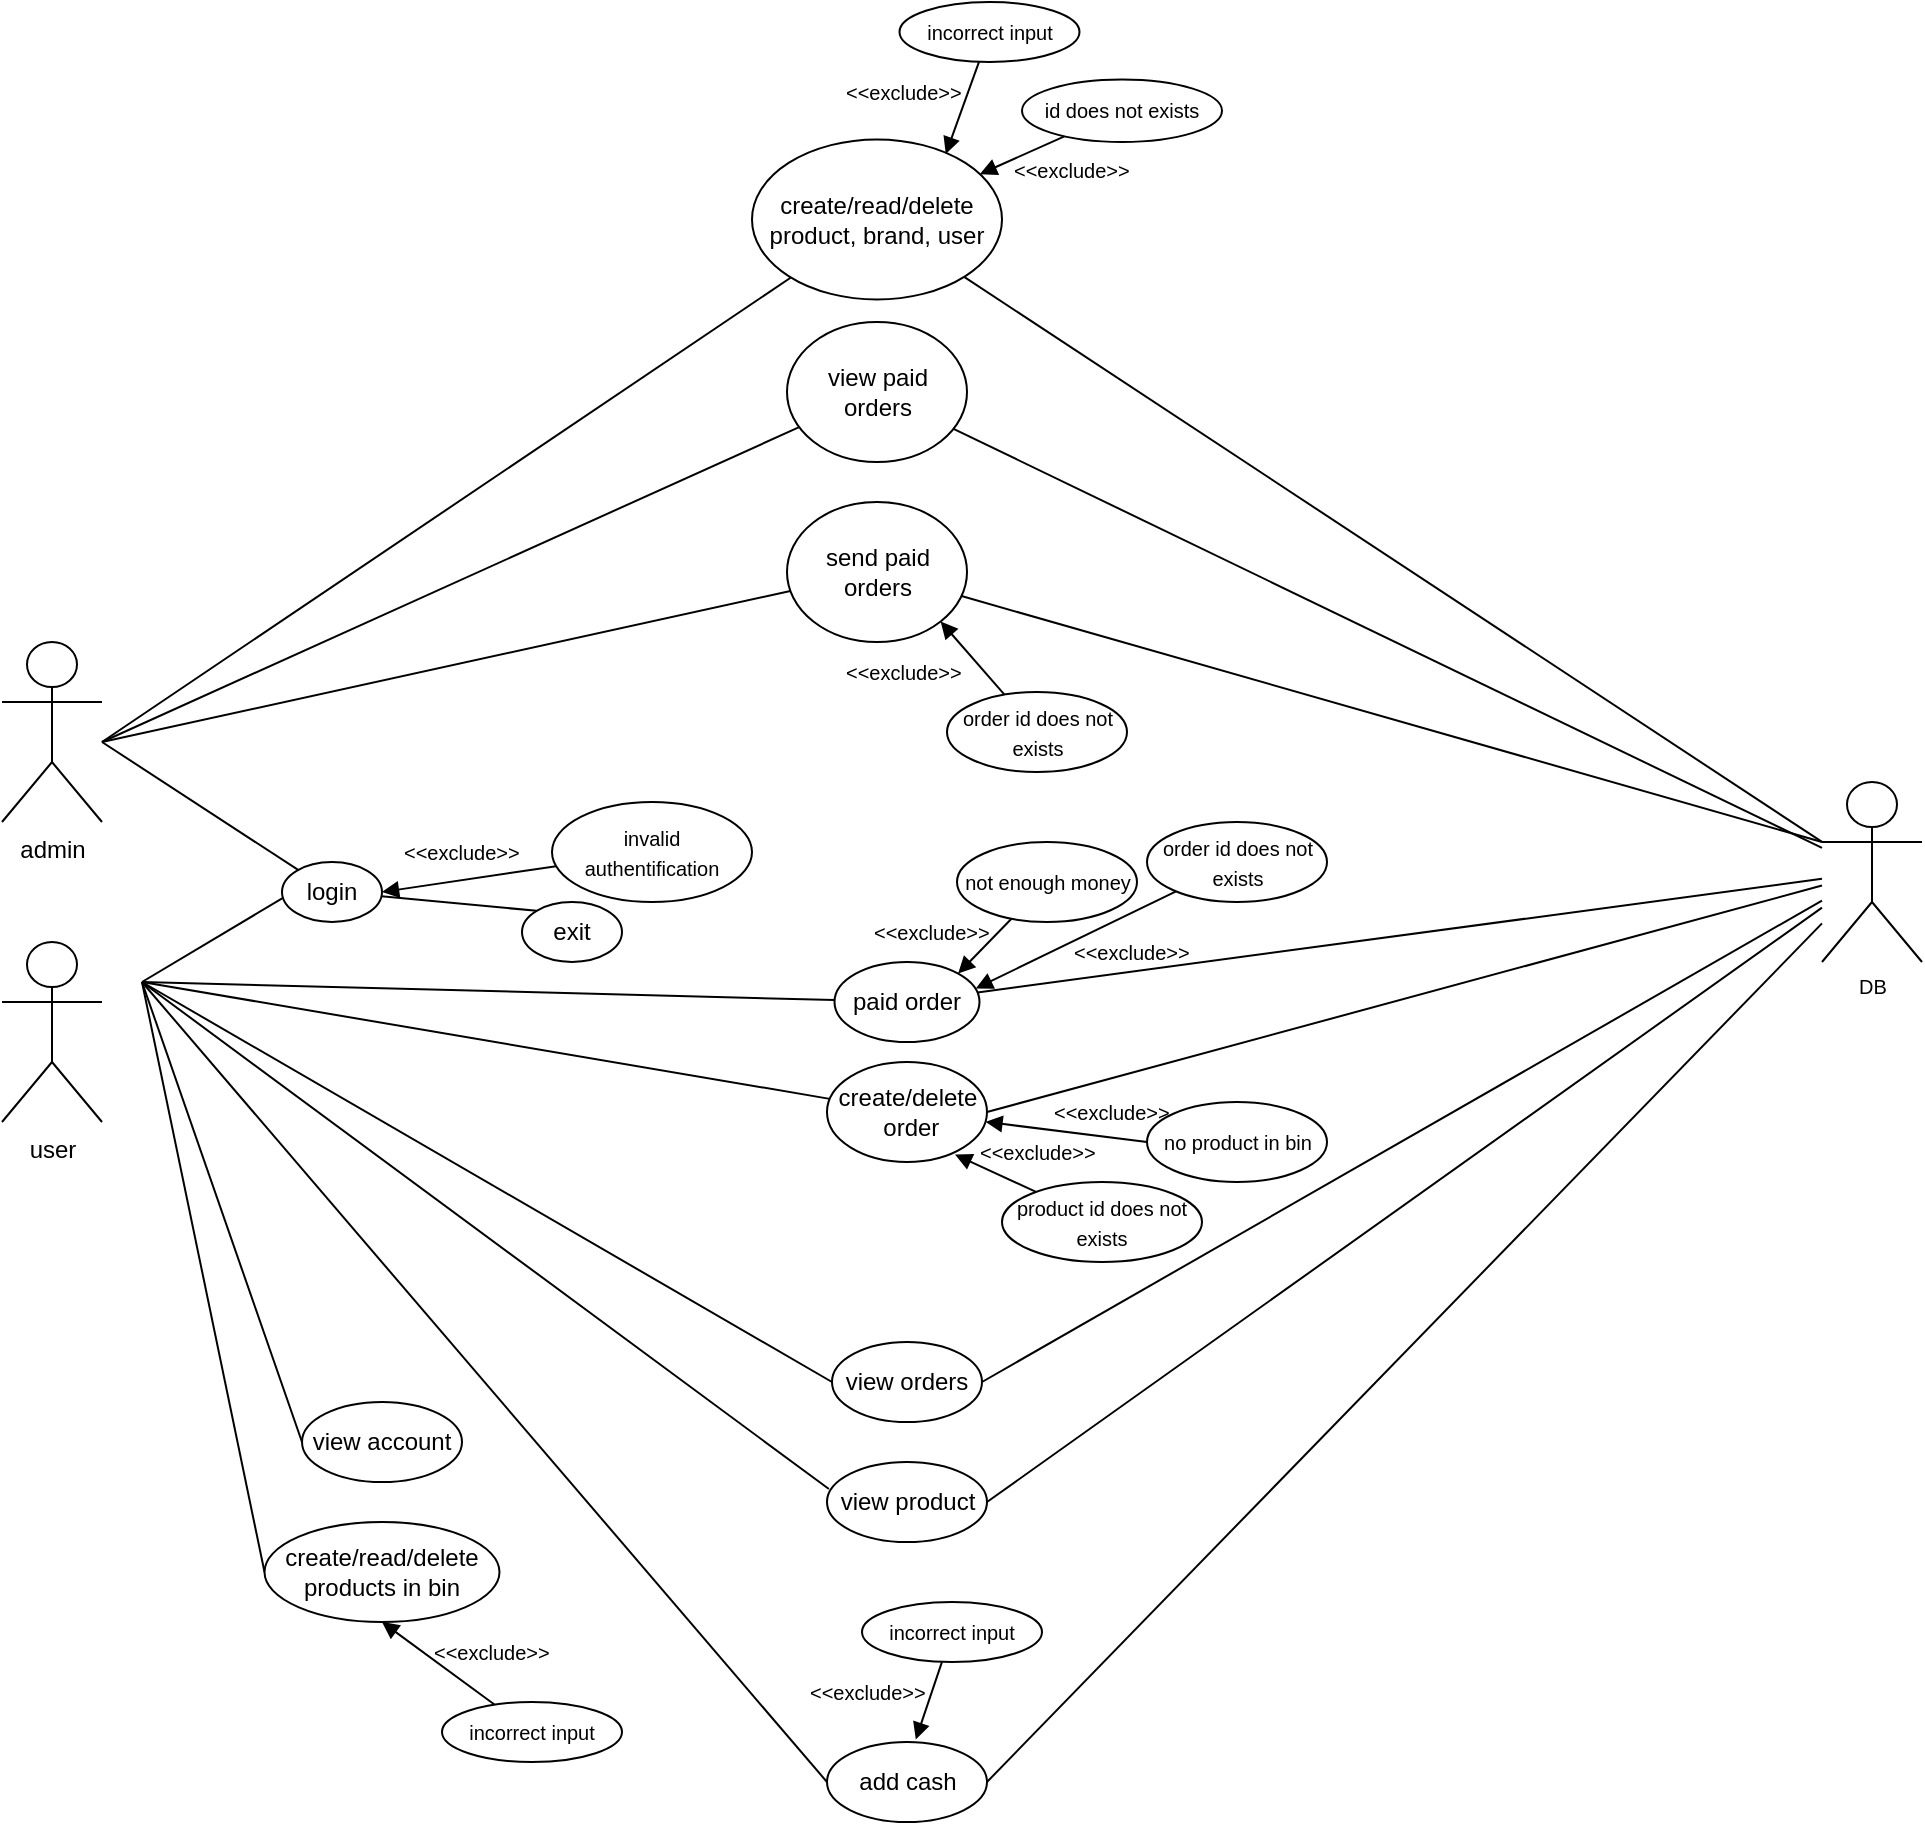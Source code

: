 <mxfile version="20.8.13" type="device"><diagram name="Page-1" id="c4acf3e9-155e-7222-9cf6-157b1a14988f"><mxGraphModel dx="1016" dy="619" grid="1" gridSize="10" guides="1" tooltips="1" connect="1" arrows="1" fold="1" page="1" pageScale="1" pageWidth="850" pageHeight="1100" background="none" math="0" shadow="0"><root><mxCell id="0"/><mxCell id="1" parent="0"/><mxCell id="fO4H59emsP2Qe9n8Pw5N-2" value="admin" style="shape=umlActor;verticalLabelPosition=bottom;verticalAlign=top;html=1;outlineConnect=0;" vertex="1" parent="1"><mxGeometry x="90" y="1300" width="50" height="90" as="geometry"/></mxCell><mxCell id="fO4H59emsP2Qe9n8Pw5N-6" value="user" style="shape=umlActor;verticalLabelPosition=bottom;verticalAlign=top;html=1;outlineConnect=0;" vertex="1" parent="1"><mxGeometry x="90" y="1450" width="50" height="90" as="geometry"/></mxCell><mxCell id="fO4H59emsP2Qe9n8Pw5N-7" value="login" style="ellipse;whiteSpace=wrap;html=1;" vertex="1" parent="1"><mxGeometry x="230" y="1410" width="50" height="30" as="geometry"/></mxCell><mxCell id="fO4H59emsP2Qe9n8Pw5N-8" value="" style="endArrow=none;html=1;rounded=0;" edge="1" parent="1" target="fO4H59emsP2Qe9n8Pw5N-7"><mxGeometry width="50" height="50" relative="1" as="geometry"><mxPoint x="140" y="1350" as="sourcePoint"/><mxPoint x="70" y="1330" as="targetPoint"/></mxGeometry></mxCell><mxCell id="fO4H59emsP2Qe9n8Pw5N-9" value="" style="endArrow=none;html=1;rounded=0;entryX=0.014;entryY=0.594;entryDx=0;entryDy=0;entryPerimeter=0;" edge="1" parent="1" target="fO4H59emsP2Qe9n8Pw5N-7"><mxGeometry width="50" height="50" relative="1" as="geometry"><mxPoint x="160" y="1470" as="sourcePoint"/><mxPoint x="70" y="1330" as="targetPoint"/></mxGeometry></mxCell><mxCell id="fO4H59emsP2Qe9n8Pw5N-95" style="edgeStyle=none;rounded=0;orthogonalLoop=1;jettySize=auto;html=1;strokeColor=default;fontSize=10;endArrow=none;endFill=0;" edge="1" parent="1" source="fO4H59emsP2Qe9n8Pw5N-11" target="fO4H59emsP2Qe9n8Pw5N-39"><mxGeometry relative="1" as="geometry"><mxPoint x="1020" y="1390" as="targetPoint"/></mxGeometry></mxCell><mxCell id="fO4H59emsP2Qe9n8Pw5N-98" style="edgeStyle=none;rounded=0;orthogonalLoop=1;jettySize=auto;html=1;strokeColor=default;fontSize=10;endArrow=none;endFill=0;" edge="1" parent="1" source="fO4H59emsP2Qe9n8Pw5N-11"><mxGeometry relative="1" as="geometry"><mxPoint x="140" y="1350" as="targetPoint"/></mxGeometry></mxCell><mxCell id="fO4H59emsP2Qe9n8Pw5N-11" value="view paid &lt;br&gt;orders" style="ellipse;whiteSpace=wrap;html=1;" vertex="1" parent="1"><mxGeometry x="482.5" y="1140" width="90" height="70" as="geometry"/></mxCell><mxCell id="fO4H59emsP2Qe9n8Pw5N-94" style="rounded=0;orthogonalLoop=1;jettySize=auto;html=1;entryX=0;entryY=0.333;entryDx=0;entryDy=0;entryPerimeter=0;strokeColor=default;fontSize=10;endArrow=none;endFill=0;" edge="1" parent="1" source="fO4H59emsP2Qe9n8Pw5N-12" target="fO4H59emsP2Qe9n8Pw5N-39"><mxGeometry relative="1" as="geometry"/></mxCell><mxCell id="fO4H59emsP2Qe9n8Pw5N-97" style="edgeStyle=none;rounded=0;orthogonalLoop=1;jettySize=auto;html=1;strokeColor=default;fontSize=10;endArrow=none;endFill=0;" edge="1" parent="1" source="fO4H59emsP2Qe9n8Pw5N-12"><mxGeometry relative="1" as="geometry"><mxPoint x="140" y="1350" as="targetPoint"/></mxGeometry></mxCell><mxCell id="fO4H59emsP2Qe9n8Pw5N-12" value="create/read/delete product, brand, user" style="ellipse;whiteSpace=wrap;html=1;" vertex="1" parent="1"><mxGeometry x="465" y="1048.76" width="125" height="80" as="geometry"/></mxCell><mxCell id="fO4H59emsP2Qe9n8Pw5N-106" style="edgeStyle=none;rounded=0;orthogonalLoop=1;jettySize=auto;html=1;strokeColor=default;fontSize=10;endArrow=none;endFill=0;exitX=0;exitY=0.5;exitDx=0;exitDy=0;" edge="1" parent="1" source="fO4H59emsP2Qe9n8Pw5N-13"><mxGeometry relative="1" as="geometry"><mxPoint x="160" y="1470" as="targetPoint"/></mxGeometry></mxCell><mxCell id="fO4H59emsP2Qe9n8Pw5N-13" value="create/read/delete&lt;br&gt;products in bin" style="ellipse;whiteSpace=wrap;html=1;" vertex="1" parent="1"><mxGeometry x="221.25" y="1740" width="117.5" height="50" as="geometry"/></mxCell><mxCell id="fO4H59emsP2Qe9n8Pw5N-109" style="edgeStyle=none;rounded=0;orthogonalLoop=1;jettySize=auto;html=1;exitX=1;exitY=0.5;exitDx=0;exitDy=0;strokeColor=default;fontSize=10;endArrow=none;endFill=0;" edge="1" parent="1" source="fO4H59emsP2Qe9n8Pw5N-20" target="fO4H59emsP2Qe9n8Pw5N-39"><mxGeometry relative="1" as="geometry"><mxPoint x="1020" y="1390" as="targetPoint"/></mxGeometry></mxCell><mxCell id="fO4H59emsP2Qe9n8Pw5N-115" style="edgeStyle=none;rounded=0;orthogonalLoop=1;jettySize=auto;html=1;strokeColor=default;fontSize=10;endArrow=none;endFill=0;" edge="1" parent="1" source="fO4H59emsP2Qe9n8Pw5N-20"><mxGeometry relative="1" as="geometry"><mxPoint x="160" y="1470" as="targetPoint"/></mxGeometry></mxCell><mxCell id="fO4H59emsP2Qe9n8Pw5N-20" value="create/delete&lt;br&gt;&amp;nbsp;order" style="ellipse;whiteSpace=wrap;html=1;" vertex="1" parent="1"><mxGeometry x="502.5" y="1510" width="80" height="50" as="geometry"/></mxCell><mxCell id="fO4H59emsP2Qe9n8Pw5N-107" style="edgeStyle=none;rounded=0;orthogonalLoop=1;jettySize=auto;html=1;strokeColor=default;fontSize=10;endArrow=none;endFill=0;" edge="1" parent="1" source="fO4H59emsP2Qe9n8Pw5N-22"><mxGeometry relative="1" as="geometry"><mxPoint x="160" y="1470" as="targetPoint"/></mxGeometry></mxCell><mxCell id="fO4H59emsP2Qe9n8Pw5N-108" style="edgeStyle=none;rounded=0;orthogonalLoop=1;jettySize=auto;html=1;strokeColor=default;fontSize=10;endArrow=none;endFill=0;" edge="1" parent="1" source="fO4H59emsP2Qe9n8Pw5N-22" target="fO4H59emsP2Qe9n8Pw5N-39"><mxGeometry relative="1" as="geometry"><mxPoint x="1020" y="1390" as="targetPoint"/></mxGeometry></mxCell><mxCell id="fO4H59emsP2Qe9n8Pw5N-22" value="paid order" style="ellipse;whiteSpace=wrap;html=1;" vertex="1" parent="1"><mxGeometry x="506.25" y="1460" width="72.5" height="40" as="geometry"/></mxCell><mxCell id="fO4H59emsP2Qe9n8Pw5N-96" style="edgeStyle=none;rounded=0;orthogonalLoop=1;jettySize=auto;html=1;strokeColor=default;fontSize=10;endArrow=none;endFill=0;entryX=0;entryY=0.333;entryDx=0;entryDy=0;entryPerimeter=0;" edge="1" parent="1" source="fO4H59emsP2Qe9n8Pw5N-24" target="fO4H59emsP2Qe9n8Pw5N-39"><mxGeometry relative="1" as="geometry"><mxPoint x="1000" y="1390" as="targetPoint"/></mxGeometry></mxCell><mxCell id="fO4H59emsP2Qe9n8Pw5N-99" style="edgeStyle=none;rounded=0;orthogonalLoop=1;jettySize=auto;html=1;strokeColor=default;fontSize=10;endArrow=none;endFill=0;" edge="1" parent="1" source="fO4H59emsP2Qe9n8Pw5N-24"><mxGeometry relative="1" as="geometry"><mxPoint x="140" y="1350" as="targetPoint"/></mxGeometry></mxCell><mxCell id="fO4H59emsP2Qe9n8Pw5N-24" value="send paid &lt;br&gt;orders" style="ellipse;whiteSpace=wrap;html=1;" vertex="1" parent="1"><mxGeometry x="482.5" y="1230" width="90" height="70" as="geometry"/></mxCell><mxCell id="fO4H59emsP2Qe9n8Pw5N-105" style="edgeStyle=none;rounded=0;orthogonalLoop=1;jettySize=auto;html=1;strokeColor=default;fontSize=10;endArrow=none;endFill=0;exitX=0;exitY=0.5;exitDx=0;exitDy=0;" edge="1" parent="1" source="fO4H59emsP2Qe9n8Pw5N-27"><mxGeometry relative="1" as="geometry"><mxPoint x="160" y="1470" as="targetPoint"/></mxGeometry></mxCell><mxCell id="fO4H59emsP2Qe9n8Pw5N-111" style="edgeStyle=none;rounded=0;orthogonalLoop=1;jettySize=auto;html=1;exitX=1;exitY=0.5;exitDx=0;exitDy=0;strokeColor=default;fontSize=10;endArrow=none;endFill=0;" edge="1" parent="1" source="fO4H59emsP2Qe9n8Pw5N-27" target="fO4H59emsP2Qe9n8Pw5N-39"><mxGeometry relative="1" as="geometry"><mxPoint x="1020" y="1390" as="targetPoint"/></mxGeometry></mxCell><mxCell id="fO4H59emsP2Qe9n8Pw5N-27" value="view orders" style="ellipse;whiteSpace=wrap;html=1;" vertex="1" parent="1"><mxGeometry x="505" y="1650" width="75" height="40" as="geometry"/></mxCell><mxCell id="fO4H59emsP2Qe9n8Pw5N-32" value="exit" style="ellipse;whiteSpace=wrap;html=1;" vertex="1" parent="1"><mxGeometry x="350" y="1430" width="50" height="30" as="geometry"/></mxCell><mxCell id="fO4H59emsP2Qe9n8Pw5N-33" value="" style="endArrow=none;html=1;rounded=0;entryX=0;entryY=0;entryDx=0;entryDy=0;" edge="1" parent="1" source="fO4H59emsP2Qe9n8Pw5N-7" target="fO4H59emsP2Qe9n8Pw5N-32"><mxGeometry width="50" height="50" relative="1" as="geometry"><mxPoint x="350" y="1450" as="sourcePoint"/><mxPoint x="400" y="1400" as="targetPoint"/></mxGeometry></mxCell><mxCell id="fO4H59emsP2Qe9n8Pw5N-39" value="DB" style="shape=umlActor;verticalLabelPosition=bottom;verticalAlign=top;html=1;outlineConnect=0;fontSize=10;" vertex="1" parent="1"><mxGeometry x="1000" y="1370" width="50" height="90" as="geometry"/></mxCell><mxCell id="fO4H59emsP2Qe9n8Pw5N-104" style="edgeStyle=none;rounded=0;orthogonalLoop=1;jettySize=auto;html=1;strokeColor=default;fontSize=10;endArrow=none;endFill=0;exitX=0.012;exitY=0.338;exitDx=0;exitDy=0;exitPerimeter=0;" edge="1" parent="1" source="fO4H59emsP2Qe9n8Pw5N-78"><mxGeometry relative="1" as="geometry"><mxPoint x="160" y="1470" as="targetPoint"/></mxGeometry></mxCell><mxCell id="fO4H59emsP2Qe9n8Pw5N-112" style="edgeStyle=none;rounded=0;orthogonalLoop=1;jettySize=auto;html=1;strokeColor=default;fontSize=10;endArrow=none;endFill=0;exitX=1;exitY=0.5;exitDx=0;exitDy=0;" edge="1" parent="1" source="fO4H59emsP2Qe9n8Pw5N-78" target="fO4H59emsP2Qe9n8Pw5N-39"><mxGeometry relative="1" as="geometry"><mxPoint x="1020" y="1390" as="targetPoint"/></mxGeometry></mxCell><mxCell id="fO4H59emsP2Qe9n8Pw5N-78" value="view product" style="ellipse;whiteSpace=wrap;html=1;" vertex="1" parent="1"><mxGeometry x="502.5" y="1710" width="80" height="40" as="geometry"/></mxCell><mxCell id="fO4H59emsP2Qe9n8Pw5N-90" style="rounded=0;orthogonalLoop=1;jettySize=auto;html=1;entryX=1;entryY=0.5;entryDx=0;entryDy=0;fontSize=10;strokeColor=default;endArrow=block;endFill=1;startArrow=none;startFill=0;" edge="1" parent="1" source="fO4H59emsP2Qe9n8Pw5N-89" target="fO4H59emsP2Qe9n8Pw5N-7"><mxGeometry relative="1" as="geometry"/></mxCell><mxCell id="fO4H59emsP2Qe9n8Pw5N-89" value="&lt;font style=&quot;font-size: 10px;&quot;&gt;invalid authentification&lt;/font&gt;" style="ellipse;whiteSpace=wrap;html=1;" vertex="1" parent="1"><mxGeometry x="365" y="1380" width="100" height="50" as="geometry"/></mxCell><mxCell id="fO4H59emsP2Qe9n8Pw5N-91" value="&amp;lt;&amp;lt;exclude&amp;gt;&amp;gt;" style="text;strokeColor=none;fillColor=none;align=left;verticalAlign=middle;spacingLeft=4;spacingRight=4;overflow=hidden;points=[[0,0.5],[1,0.5]];portConstraint=eastwest;rotatable=0;whiteSpace=wrap;html=1;fontSize=10;" vertex="1" parent="1"><mxGeometry x="285" y="1390" width="80" height="30" as="geometry"/></mxCell><mxCell id="fO4H59emsP2Qe9n8Pw5N-103" style="edgeStyle=none;rounded=0;orthogonalLoop=1;jettySize=auto;html=1;strokeColor=default;fontSize=10;endArrow=none;endFill=0;exitX=0;exitY=0.5;exitDx=0;exitDy=0;" edge="1" parent="1" source="fO4H59emsP2Qe9n8Pw5N-100"><mxGeometry relative="1" as="geometry"><mxPoint x="160" y="1470" as="targetPoint"/></mxGeometry></mxCell><mxCell id="fO4H59emsP2Qe9n8Pw5N-100" value="view account" style="ellipse;whiteSpace=wrap;html=1;" vertex="1" parent="1"><mxGeometry x="240" y="1680" width="80" height="40" as="geometry"/></mxCell><mxCell id="fO4H59emsP2Qe9n8Pw5N-102" style="edgeStyle=none;rounded=0;orthogonalLoop=1;jettySize=auto;html=1;strokeColor=default;fontSize=10;endArrow=none;endFill=0;exitX=0;exitY=0.5;exitDx=0;exitDy=0;" edge="1" parent="1" source="fO4H59emsP2Qe9n8Pw5N-101"><mxGeometry relative="1" as="geometry"><mxPoint x="160" y="1470" as="targetPoint"/><mxPoint x="500" y="1790" as="sourcePoint"/></mxGeometry></mxCell><mxCell id="fO4H59emsP2Qe9n8Pw5N-114" style="edgeStyle=none;rounded=0;orthogonalLoop=1;jettySize=auto;html=1;strokeColor=default;fontSize=10;endArrow=none;endFill=0;exitX=1;exitY=0.5;exitDx=0;exitDy=0;" edge="1" parent="1" source="fO4H59emsP2Qe9n8Pw5N-101" target="fO4H59emsP2Qe9n8Pw5N-39"><mxGeometry relative="1" as="geometry"><mxPoint x="1020" y="1390" as="targetPoint"/></mxGeometry></mxCell><mxCell id="fO4H59emsP2Qe9n8Pw5N-101" value="add cash" style="ellipse;whiteSpace=wrap;html=1;" vertex="1" parent="1"><mxGeometry x="502.5" y="1850" width="80" height="40" as="geometry"/></mxCell><mxCell id="fO4H59emsP2Qe9n8Pw5N-116" value="&lt;font style=&quot;font-size: 10px;&quot;&gt;no product in bin&lt;/font&gt;" style="ellipse;whiteSpace=wrap;html=1;" vertex="1" parent="1"><mxGeometry x="662.5" y="1530" width="90" height="40" as="geometry"/></mxCell><mxCell id="fO4H59emsP2Qe9n8Pw5N-117" value="" style="endArrow=none;html=1;rounded=0;strokeColor=default;fontSize=10;entryX=0;entryY=0.5;entryDx=0;entryDy=0;endFill=0;startArrow=block;startFill=1;" edge="1" parent="1" source="fO4H59emsP2Qe9n8Pw5N-20" target="fO4H59emsP2Qe9n8Pw5N-116"><mxGeometry width="50" height="50" relative="1" as="geometry"><mxPoint x="580" y="1630" as="sourcePoint"/><mxPoint x="630" y="1580" as="targetPoint"/></mxGeometry></mxCell><mxCell id="fO4H59emsP2Qe9n8Pw5N-118" value="&amp;lt;&amp;lt;exclude&amp;gt;&amp;gt;" style="text;strokeColor=none;fillColor=none;align=left;verticalAlign=middle;spacingLeft=4;spacingRight=4;overflow=hidden;points=[[0,0.5],[1,0.5]];portConstraint=eastwest;rotatable=0;whiteSpace=wrap;html=1;fontSize=10;" vertex="1" parent="1"><mxGeometry x="610" y="1520" width="80" height="30" as="geometry"/></mxCell><mxCell id="fO4H59emsP2Qe9n8Pw5N-120" style="edgeStyle=none;rounded=0;orthogonalLoop=1;jettySize=auto;html=1;entryX=0.8;entryY=0.925;entryDx=0;entryDy=0;entryPerimeter=0;strokeColor=default;fontSize=10;endArrow=block;endFill=1;" edge="1" parent="1" source="fO4H59emsP2Qe9n8Pw5N-119" target="fO4H59emsP2Qe9n8Pw5N-20"><mxGeometry relative="1" as="geometry"/></mxCell><mxCell id="fO4H59emsP2Qe9n8Pw5N-119" value="&lt;font style=&quot;font-size: 10px;&quot;&gt;product id does not exists&lt;/font&gt;" style="ellipse;whiteSpace=wrap;html=1;" vertex="1" parent="1"><mxGeometry x="590" y="1570" width="100" height="40" as="geometry"/></mxCell><mxCell id="fO4H59emsP2Qe9n8Pw5N-121" value="&amp;lt;&amp;lt;exclude&amp;gt;&amp;gt;" style="text;strokeColor=none;fillColor=none;align=left;verticalAlign=middle;spacingLeft=4;spacingRight=4;overflow=hidden;points=[[0,0.5],[1,0.5]];portConstraint=eastwest;rotatable=0;whiteSpace=wrap;html=1;fontSize=10;" vertex="1" parent="1"><mxGeometry x="572.5" y="1540" width="80" height="30" as="geometry"/></mxCell><mxCell id="fO4H59emsP2Qe9n8Pw5N-124" style="edgeStyle=none;rounded=0;orthogonalLoop=1;jettySize=auto;html=1;entryX=1;entryY=0;entryDx=0;entryDy=0;strokeColor=default;fontSize=10;startArrow=none;startFill=0;endArrow=block;endFill=1;" edge="1" parent="1" source="fO4H59emsP2Qe9n8Pw5N-123" target="fO4H59emsP2Qe9n8Pw5N-22"><mxGeometry relative="1" as="geometry"/></mxCell><mxCell id="fO4H59emsP2Qe9n8Pw5N-123" value="&lt;font style=&quot;font-size: 10px;&quot;&gt;not enough money&lt;/font&gt;" style="ellipse;whiteSpace=wrap;html=1;" vertex="1" parent="1"><mxGeometry x="567.5" y="1400" width="90" height="40" as="geometry"/></mxCell><mxCell id="fO4H59emsP2Qe9n8Pw5N-125" value="&amp;lt;&amp;lt;exclude&amp;gt;&amp;gt;" style="text;strokeColor=none;fillColor=none;align=left;verticalAlign=middle;spacingLeft=4;spacingRight=4;overflow=hidden;points=[[0,0.5],[1,0.5]];portConstraint=eastwest;rotatable=0;whiteSpace=wrap;html=1;fontSize=10;" vertex="1" parent="1"><mxGeometry x="520" y="1430" width="80" height="30" as="geometry"/></mxCell><mxCell id="fO4H59emsP2Qe9n8Pw5N-130" style="edgeStyle=none;rounded=0;orthogonalLoop=1;jettySize=auto;html=1;entryX=0.555;entryY=-0.031;entryDx=0;entryDy=0;entryPerimeter=0;strokeColor=default;fontSize=10;startArrow=none;startFill=0;endArrow=block;endFill=1;" edge="1" parent="1" source="fO4H59emsP2Qe9n8Pw5N-129" target="fO4H59emsP2Qe9n8Pw5N-101"><mxGeometry relative="1" as="geometry"/></mxCell><mxCell id="fO4H59emsP2Qe9n8Pw5N-129" value="&lt;font style=&quot;font-size: 10px;&quot;&gt;incorrect input&lt;/font&gt;" style="ellipse;whiteSpace=wrap;html=1;" vertex="1" parent="1"><mxGeometry x="520" y="1780" width="90" height="30" as="geometry"/></mxCell><mxCell id="fO4H59emsP2Qe9n8Pw5N-131" value="&amp;lt;&amp;lt;exclude&amp;gt;&amp;gt;" style="text;strokeColor=none;fillColor=none;align=left;verticalAlign=middle;spacingLeft=4;spacingRight=4;overflow=hidden;points=[[0,0.5],[1,0.5]];portConstraint=eastwest;rotatable=0;whiteSpace=wrap;html=1;fontSize=10;" vertex="1" parent="1"><mxGeometry x="487.5" y="1810" width="80" height="30" as="geometry"/></mxCell><mxCell id="fO4H59emsP2Qe9n8Pw5N-132" style="edgeStyle=none;rounded=0;orthogonalLoop=1;jettySize=auto;html=1;entryX=0.775;entryY=0.091;entryDx=0;entryDy=0;entryPerimeter=0;strokeColor=default;fontSize=10;startArrow=none;startFill=0;endArrow=block;endFill=1;" edge="1" parent="1" source="fO4H59emsP2Qe9n8Pw5N-133" target="fO4H59emsP2Qe9n8Pw5N-12"><mxGeometry relative="1" as="geometry"><mxPoint x="565.65" y="1048.76" as="targetPoint"/></mxGeometry></mxCell><mxCell id="fO4H59emsP2Qe9n8Pw5N-133" value="&lt;font style=&quot;font-size: 10px;&quot;&gt;incorrect input&lt;/font&gt;" style="ellipse;whiteSpace=wrap;html=1;" vertex="1" parent="1"><mxGeometry x="538.75" y="980" width="90" height="30" as="geometry"/></mxCell><mxCell id="fO4H59emsP2Qe9n8Pw5N-134" value="&amp;lt;&amp;lt;exclude&amp;gt;&amp;gt;" style="text;strokeColor=none;fillColor=none;align=left;verticalAlign=middle;spacingLeft=4;spacingRight=4;overflow=hidden;points=[[0,0.5],[1,0.5]];portConstraint=eastwest;rotatable=0;whiteSpace=wrap;html=1;fontSize=10;" vertex="1" parent="1"><mxGeometry x="506.25" y="1010" width="80" height="30" as="geometry"/></mxCell><mxCell id="fO4H59emsP2Qe9n8Pw5N-135" style="edgeStyle=none;rounded=0;orthogonalLoop=1;jettySize=auto;html=1;entryX=1;entryY=1;entryDx=0;entryDy=0;strokeColor=default;fontSize=10;startArrow=none;startFill=0;endArrow=block;endFill=1;" edge="1" parent="1" source="fO4H59emsP2Qe9n8Pw5N-136" target="fO4H59emsP2Qe9n8Pw5N-24"><mxGeometry relative="1" as="geometry"><mxPoint x="543.52" y="1297.57" as="targetPoint"/></mxGeometry></mxCell><mxCell id="fO4H59emsP2Qe9n8Pw5N-136" value="&lt;font style=&quot;font-size: 10px;&quot;&gt;order id does not exists&lt;/font&gt;" style="ellipse;whiteSpace=wrap;html=1;" vertex="1" parent="1"><mxGeometry x="562.5" y="1325" width="90" height="40" as="geometry"/></mxCell><mxCell id="fO4H59emsP2Qe9n8Pw5N-137" value="&amp;lt;&amp;lt;exclude&amp;gt;&amp;gt;" style="text;strokeColor=none;fillColor=none;align=left;verticalAlign=middle;spacingLeft=4;spacingRight=4;overflow=hidden;points=[[0,0.5],[1,0.5]];portConstraint=eastwest;rotatable=0;whiteSpace=wrap;html=1;fontSize=10;" vertex="1" parent="1"><mxGeometry x="506.25" y="1300" width="80" height="30" as="geometry"/></mxCell><mxCell id="fO4H59emsP2Qe9n8Pw5N-139" style="edgeStyle=none;rounded=0;orthogonalLoop=1;jettySize=auto;html=1;strokeColor=default;fontSize=10;startArrow=none;startFill=0;endArrow=block;endFill=1;" edge="1" parent="1" source="fO4H59emsP2Qe9n8Pw5N-138" target="fO4H59emsP2Qe9n8Pw5N-12"><mxGeometry relative="1" as="geometry"/></mxCell><mxCell id="fO4H59emsP2Qe9n8Pw5N-138" value="&lt;span style=&quot;font-size: 10px;&quot;&gt;id does not exists&lt;/span&gt;" style="ellipse;whiteSpace=wrap;html=1;" vertex="1" parent="1"><mxGeometry x="600" y="1018.76" width="100" height="31.24" as="geometry"/></mxCell><mxCell id="fO4H59emsP2Qe9n8Pw5N-140" value="&amp;lt;&amp;lt;exclude&amp;gt;&amp;gt;" style="text;strokeColor=none;fillColor=none;align=left;verticalAlign=middle;spacingLeft=4;spacingRight=4;overflow=hidden;points=[[0,0.5],[1,0.5]];portConstraint=eastwest;rotatable=0;whiteSpace=wrap;html=1;fontSize=10;" vertex="1" parent="1"><mxGeometry x="590" y="1048.76" width="80" height="30" as="geometry"/></mxCell><mxCell id="fO4H59emsP2Qe9n8Pw5N-142" style="edgeStyle=none;rounded=0;orthogonalLoop=1;jettySize=auto;html=1;entryX=0.974;entryY=0.331;entryDx=0;entryDy=0;entryPerimeter=0;strokeColor=default;fontSize=10;startArrow=none;startFill=0;endArrow=block;endFill=1;" edge="1" parent="1" source="fO4H59emsP2Qe9n8Pw5N-141" target="fO4H59emsP2Qe9n8Pw5N-22"><mxGeometry relative="1" as="geometry"/></mxCell><mxCell id="fO4H59emsP2Qe9n8Pw5N-141" value="&lt;font style=&quot;font-size: 10px;&quot;&gt;order id does not exists&lt;/font&gt;" style="ellipse;whiteSpace=wrap;html=1;" vertex="1" parent="1"><mxGeometry x="662.5" y="1390" width="90" height="40" as="geometry"/></mxCell><mxCell id="fO4H59emsP2Qe9n8Pw5N-143" value="&amp;lt;&amp;lt;exclude&amp;gt;&amp;gt;" style="text;strokeColor=none;fillColor=none;align=left;verticalAlign=middle;spacingLeft=4;spacingRight=4;overflow=hidden;points=[[0,0.5],[1,0.5]];portConstraint=eastwest;rotatable=0;whiteSpace=wrap;html=1;fontSize=10;" vertex="1" parent="1"><mxGeometry x="620" y="1440" width="80" height="30" as="geometry"/></mxCell><mxCell id="fO4H59emsP2Qe9n8Pw5N-144" style="edgeStyle=none;rounded=0;orthogonalLoop=1;jettySize=auto;html=1;entryX=0.5;entryY=1;entryDx=0;entryDy=0;strokeColor=default;fontSize=10;startArrow=none;startFill=0;endArrow=block;endFill=1;" edge="1" parent="1" source="fO4H59emsP2Qe9n8Pw5N-145" target="fO4H59emsP2Qe9n8Pw5N-13"><mxGeometry relative="1" as="geometry"><mxPoint x="301.9" y="1868.76" as="targetPoint"/></mxGeometry></mxCell><mxCell id="fO4H59emsP2Qe9n8Pw5N-145" value="&lt;font style=&quot;font-size: 10px;&quot;&gt;incorrect input&lt;/font&gt;" style="ellipse;whiteSpace=wrap;html=1;" vertex="1" parent="1"><mxGeometry x="310" y="1830" width="90" height="30" as="geometry"/></mxCell><mxCell id="fO4H59emsP2Qe9n8Pw5N-146" value="&amp;lt;&amp;lt;exclude&amp;gt;&amp;gt;" style="text;strokeColor=none;fillColor=none;align=left;verticalAlign=middle;spacingLeft=4;spacingRight=4;overflow=hidden;points=[[0,0.5],[1,0.5]];portConstraint=eastwest;rotatable=0;whiteSpace=wrap;html=1;fontSize=10;" vertex="1" parent="1"><mxGeometry x="300" y="1790" width="80" height="30" as="geometry"/></mxCell></root></mxGraphModel></diagram></mxfile>